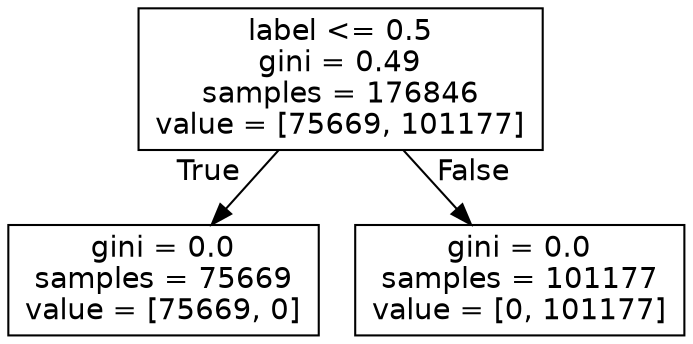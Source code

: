 digraph Tree {
node [shape=box, fontname="helvetica"] ;
edge [fontname="helvetica"] ;
0 [label="label <= 0.5\ngini = 0.49\nsamples = 176846\nvalue = [75669, 101177]"] ;
1 [label="gini = 0.0\nsamples = 75669\nvalue = [75669, 0]"] ;
0 -> 1 [labeldistance=2.5, labelangle=45, headlabel="True"] ;
2 [label="gini = 0.0\nsamples = 101177\nvalue = [0, 101177]"] ;
0 -> 2 [labeldistance=2.5, labelangle=-45, headlabel="False"] ;
}